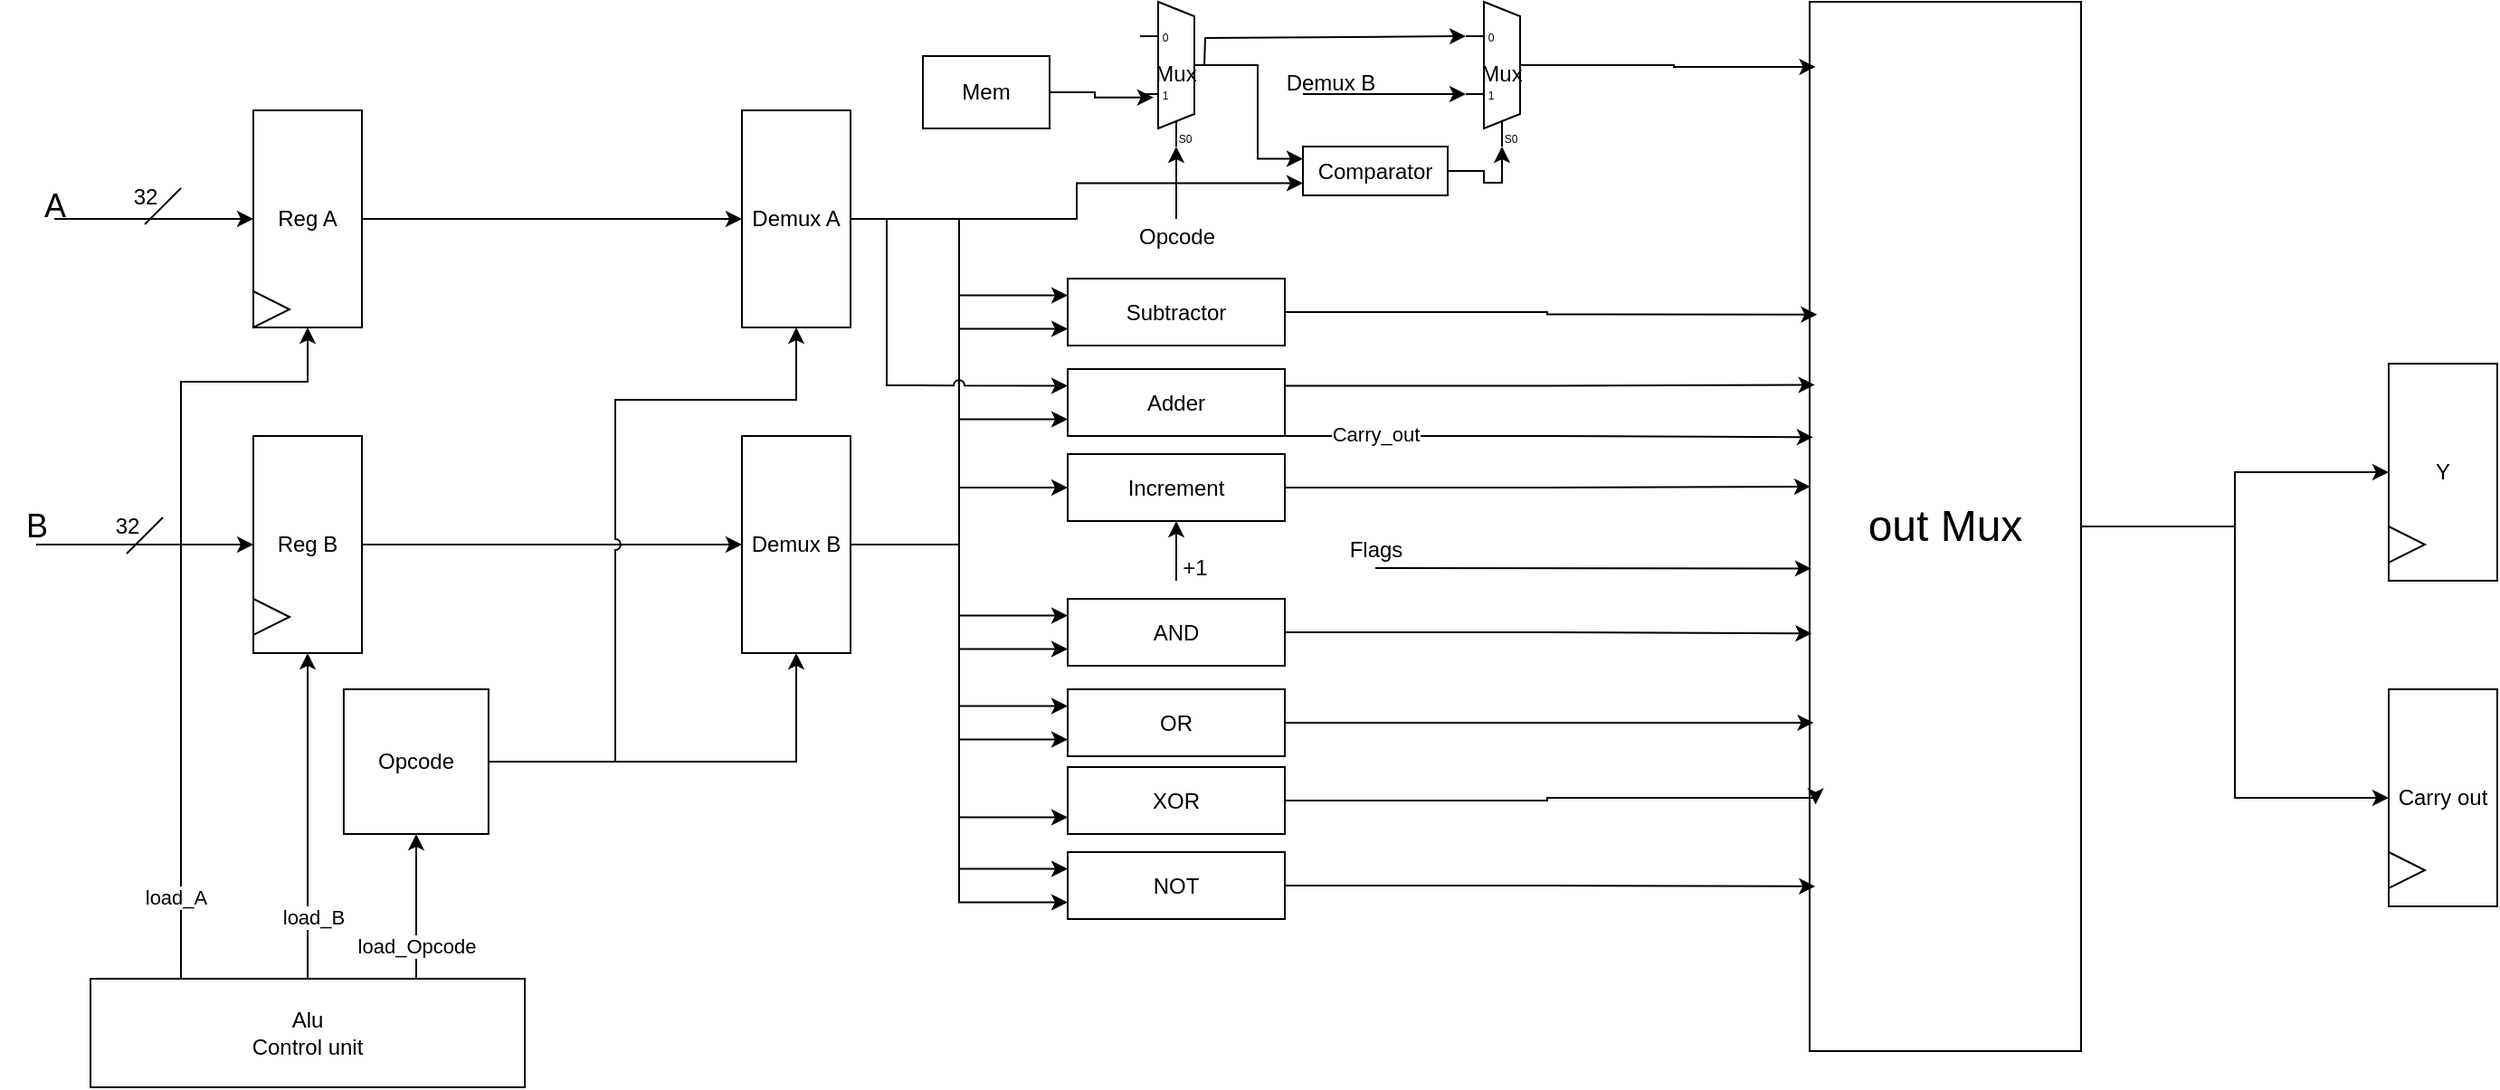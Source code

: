 <mxfile version="26.1.2">
  <diagram name="Page-1" id="53TEYDo6qviIUdf_4lef">
    <mxGraphModel dx="840" dy="459" grid="1" gridSize="10" guides="1" tooltips="1" connect="1" arrows="1" fold="1" page="1" pageScale="1" pageWidth="2336" pageHeight="1654" math="0" shadow="0">
      <root>
        <mxCell id="0" />
        <mxCell id="1" parent="0" />
        <mxCell id="QgVTkhxCrHXW8KOB9V6D-4" value="" style="group" vertex="1" connectable="0" parent="1">
          <mxGeometry x="240" y="90" width="60" height="120" as="geometry" />
        </mxCell>
        <mxCell id="QgVTkhxCrHXW8KOB9V6D-1" value="Reg A" style="rounded=0;whiteSpace=wrap;html=1;direction=south;movable=1;resizable=1;rotatable=1;deletable=1;editable=1;locked=0;connectable=1;container=0;" vertex="1" parent="QgVTkhxCrHXW8KOB9V6D-4">
          <mxGeometry y="-10" width="60" height="120" as="geometry" />
        </mxCell>
        <mxCell id="QgVTkhxCrHXW8KOB9V6D-2" value="" style="triangle;whiteSpace=wrap;html=1;movable=1;resizable=1;rotatable=1;deletable=1;editable=1;locked=0;connectable=1;container=0;" vertex="1" parent="QgVTkhxCrHXW8KOB9V6D-4">
          <mxGeometry y="90" width="20" height="20" as="geometry" />
        </mxCell>
        <mxCell id="QgVTkhxCrHXW8KOB9V6D-5" value="" style="group" vertex="1" connectable="0" parent="1">
          <mxGeometry x="240" y="260" width="60" height="120" as="geometry" />
        </mxCell>
        <mxCell id="QgVTkhxCrHXW8KOB9V6D-6" value="Reg B" style="rounded=0;whiteSpace=wrap;html=1;direction=south;movable=1;resizable=1;rotatable=1;deletable=1;editable=1;locked=0;connectable=1;container=0;" vertex="1" parent="QgVTkhxCrHXW8KOB9V6D-5">
          <mxGeometry width="60" height="120" as="geometry" />
        </mxCell>
        <mxCell id="QgVTkhxCrHXW8KOB9V6D-7" value="" style="triangle;whiteSpace=wrap;html=1;movable=1;resizable=1;rotatable=1;deletable=1;editable=1;locked=0;connectable=1;container=0;" vertex="1" parent="QgVTkhxCrHXW8KOB9V6D-5">
          <mxGeometry y="90" width="20" height="20" as="geometry" />
        </mxCell>
        <mxCell id="QgVTkhxCrHXW8KOB9V6D-14" style="edgeStyle=orthogonalEdgeStyle;rounded=0;orthogonalLoop=1;jettySize=auto;html=1;exitX=0.75;exitY=1;exitDx=0;exitDy=0;entryX=1;entryY=0.5;entryDx=0;entryDy=0;jumpStyle=arc;" edge="1" parent="1" target="QgVTkhxCrHXW8KOB9V6D-1">
          <mxGeometry relative="1" as="geometry">
            <mxPoint x="200" y="560" as="sourcePoint" />
            <mxPoint x="277.5" y="200" as="targetPoint" />
            <Array as="points">
              <mxPoint x="200" y="230" />
              <mxPoint x="270" y="230" />
            </Array>
          </mxGeometry>
        </mxCell>
        <mxCell id="QgVTkhxCrHXW8KOB9V6D-27" value="load_A" style="edgeLabel;html=1;align=center;verticalAlign=middle;resizable=0;points=[];" vertex="1" connectable="0" parent="QgVTkhxCrHXW8KOB9V6D-14">
          <mxGeometry x="-0.791" y="3" relative="1" as="geometry">
            <mxPoint as="offset" />
          </mxGeometry>
        </mxCell>
        <mxCell id="QgVTkhxCrHXW8KOB9V6D-23" style="edgeStyle=orthogonalEdgeStyle;rounded=0;orthogonalLoop=1;jettySize=auto;html=1;entryX=1;entryY=0.5;entryDx=0;entryDy=0;" edge="1" parent="1" source="QgVTkhxCrHXW8KOB9V6D-8" target="QgVTkhxCrHXW8KOB9V6D-6">
          <mxGeometry relative="1" as="geometry" />
        </mxCell>
        <mxCell id="QgVTkhxCrHXW8KOB9V6D-28" value="load_B" style="edgeLabel;html=1;align=center;verticalAlign=middle;resizable=0;points=[];" vertex="1" connectable="0" parent="QgVTkhxCrHXW8KOB9V6D-23">
          <mxGeometry x="-0.62" y="-3" relative="1" as="geometry">
            <mxPoint as="offset" />
          </mxGeometry>
        </mxCell>
        <mxCell id="QgVTkhxCrHXW8KOB9V6D-25" style="edgeStyle=orthogonalEdgeStyle;rounded=0;orthogonalLoop=1;jettySize=auto;html=1;exitX=0.25;exitY=1;exitDx=0;exitDy=0;" edge="1" parent="1" source="QgVTkhxCrHXW8KOB9V6D-8" target="QgVTkhxCrHXW8KOB9V6D-26">
          <mxGeometry relative="1" as="geometry">
            <mxPoint x="329.957" y="500" as="targetPoint" />
          </mxGeometry>
        </mxCell>
        <mxCell id="QgVTkhxCrHXW8KOB9V6D-29" value="load_Opcode" style="edgeLabel;html=1;align=center;verticalAlign=middle;resizable=0;points=[];" vertex="1" connectable="0" parent="QgVTkhxCrHXW8KOB9V6D-25">
          <mxGeometry x="-0.556" relative="1" as="geometry">
            <mxPoint as="offset" />
          </mxGeometry>
        </mxCell>
        <mxCell id="QgVTkhxCrHXW8KOB9V6D-8" value="&lt;div&gt;Alu&lt;/div&gt;Control unit" style="rounded=0;whiteSpace=wrap;html=1;direction=west;" vertex="1" parent="1">
          <mxGeometry x="150" y="560" width="240" height="60" as="geometry" />
        </mxCell>
        <mxCell id="QgVTkhxCrHXW8KOB9V6D-10" value="" style="endArrow=classic;html=1;rounded=0;" edge="1" parent="1">
          <mxGeometry width="50" height="50" relative="1" as="geometry">
            <mxPoint x="130" y="140" as="sourcePoint" />
            <mxPoint x="240" y="140" as="targetPoint" />
          </mxGeometry>
        </mxCell>
        <mxCell id="QgVTkhxCrHXW8KOB9V6D-11" value="&lt;font style=&quot;font-size: 18px;&quot;&gt;A&lt;/font&gt;" style="text;html=1;align=center;verticalAlign=middle;resizable=0;points=[];autosize=1;strokeColor=none;fillColor=none;" vertex="1" parent="1">
          <mxGeometry x="110" y="113" width="40" height="40" as="geometry" />
        </mxCell>
        <mxCell id="QgVTkhxCrHXW8KOB9V6D-12" value="" style="endArrow=classic;html=1;rounded=0;entryX=0.5;entryY=1;entryDx=0;entryDy=0;exitX=0.5;exitY=0.75;exitDx=0;exitDy=0;exitPerimeter=0;" edge="1" parent="1" source="QgVTkhxCrHXW8KOB9V6D-13" target="QgVTkhxCrHXW8KOB9V6D-6">
          <mxGeometry width="50" height="50" relative="1" as="geometry">
            <mxPoint x="150" y="320" as="sourcePoint" />
            <mxPoint x="230" y="410" as="targetPoint" />
          </mxGeometry>
        </mxCell>
        <mxCell id="QgVTkhxCrHXW8KOB9V6D-13" value="&lt;font style=&quot;font-size: 18px;&quot;&gt;B&lt;/font&gt;" style="text;html=1;align=center;verticalAlign=middle;resizable=0;points=[];autosize=1;strokeColor=none;fillColor=none;" vertex="1" parent="1">
          <mxGeometry x="100" y="290" width="40" height="40" as="geometry" />
        </mxCell>
        <mxCell id="QgVTkhxCrHXW8KOB9V6D-16" value="" style="endArrow=none;html=1;rounded=0;" edge="1" parent="1">
          <mxGeometry width="50" height="50" relative="1" as="geometry">
            <mxPoint x="200" y="123" as="sourcePoint" />
            <mxPoint x="180" y="143" as="targetPoint" />
          </mxGeometry>
        </mxCell>
        <mxCell id="QgVTkhxCrHXW8KOB9V6D-17" value="32" style="text;html=1;align=center;verticalAlign=middle;resizable=0;points=[];autosize=1;strokeColor=none;fillColor=none;" vertex="1" parent="1">
          <mxGeometry x="160" y="113" width="40" height="30" as="geometry" />
        </mxCell>
        <mxCell id="QgVTkhxCrHXW8KOB9V6D-18" value="" style="endArrow=none;html=1;rounded=0;" edge="1" parent="1">
          <mxGeometry width="50" height="50" relative="1" as="geometry">
            <mxPoint x="190" y="305" as="sourcePoint" />
            <mxPoint x="170" y="325" as="targetPoint" />
          </mxGeometry>
        </mxCell>
        <mxCell id="QgVTkhxCrHXW8KOB9V6D-19" value="32" style="text;html=1;align=center;verticalAlign=middle;resizable=0;points=[];autosize=1;strokeColor=none;fillColor=none;" vertex="1" parent="1">
          <mxGeometry x="150" y="295" width="40" height="30" as="geometry" />
        </mxCell>
        <mxCell id="QgVTkhxCrHXW8KOB9V6D-38" style="edgeStyle=orthogonalEdgeStyle;rounded=0;orthogonalLoop=1;jettySize=auto;html=1;entryX=1;entryY=0.5;entryDx=0;entryDy=0;" edge="1" parent="1" source="QgVTkhxCrHXW8KOB9V6D-26" target="QgVTkhxCrHXW8KOB9V6D-34">
          <mxGeometry relative="1" as="geometry">
            <Array as="points">
              <mxPoint x="540" y="440" />
            </Array>
          </mxGeometry>
        </mxCell>
        <mxCell id="QgVTkhxCrHXW8KOB9V6D-26" value="Opcode" style="whiteSpace=wrap;html=1;aspect=fixed;" vertex="1" parent="1">
          <mxGeometry x="289.957" y="400" width="80" height="80" as="geometry" />
        </mxCell>
        <mxCell id="QgVTkhxCrHXW8KOB9V6D-47" style="edgeStyle=orthogonalEdgeStyle;rounded=0;orthogonalLoop=1;jettySize=auto;html=1;entryX=0;entryY=0.25;entryDx=0;entryDy=0;" edge="1" parent="1" source="QgVTkhxCrHXW8KOB9V6D-32" target="QgVTkhxCrHXW8KOB9V6D-40">
          <mxGeometry relative="1" as="geometry" />
        </mxCell>
        <mxCell id="QgVTkhxCrHXW8KOB9V6D-57" style="edgeStyle=orthogonalEdgeStyle;rounded=0;orthogonalLoop=1;jettySize=auto;html=1;entryX=0;entryY=0.25;entryDx=0;entryDy=0;" edge="1" parent="1" source="QgVTkhxCrHXW8KOB9V6D-32" target="QgVTkhxCrHXW8KOB9V6D-43">
          <mxGeometry relative="1" as="geometry" />
        </mxCell>
        <mxCell id="QgVTkhxCrHXW8KOB9V6D-59" style="edgeStyle=orthogonalEdgeStyle;rounded=0;orthogonalLoop=1;jettySize=auto;html=1;entryX=0;entryY=0.25;entryDx=0;entryDy=0;" edge="1" parent="1" source="QgVTkhxCrHXW8KOB9V6D-32" target="QgVTkhxCrHXW8KOB9V6D-44">
          <mxGeometry relative="1" as="geometry" />
        </mxCell>
        <mxCell id="QgVTkhxCrHXW8KOB9V6D-63" style="edgeStyle=orthogonalEdgeStyle;rounded=0;orthogonalLoop=1;jettySize=auto;html=1;entryX=0;entryY=0.25;entryDx=0;entryDy=0;" edge="1" parent="1" source="QgVTkhxCrHXW8KOB9V6D-32" target="QgVTkhxCrHXW8KOB9V6D-46">
          <mxGeometry relative="1" as="geometry" />
        </mxCell>
        <mxCell id="QgVTkhxCrHXW8KOB9V6D-72" style="edgeStyle=orthogonalEdgeStyle;rounded=0;orthogonalLoop=1;jettySize=auto;html=1;entryX=0;entryY=0.75;entryDx=0;entryDy=0;" edge="1" parent="1" source="QgVTkhxCrHXW8KOB9V6D-32" target="QgVTkhxCrHXW8KOB9V6D-70">
          <mxGeometry relative="1" as="geometry" />
        </mxCell>
        <mxCell id="QgVTkhxCrHXW8KOB9V6D-32" value="Demux A" style="rounded=0;whiteSpace=wrap;html=1;direction=south;" vertex="1" parent="1">
          <mxGeometry x="510" y="80" width="60" height="120" as="geometry" />
        </mxCell>
        <mxCell id="QgVTkhxCrHXW8KOB9V6D-33" style="edgeStyle=orthogonalEdgeStyle;rounded=0;orthogonalLoop=1;jettySize=auto;html=1;entryX=0.5;entryY=1;entryDx=0;entryDy=0;" edge="1" parent="1" source="QgVTkhxCrHXW8KOB9V6D-1" target="QgVTkhxCrHXW8KOB9V6D-32">
          <mxGeometry relative="1" as="geometry" />
        </mxCell>
        <mxCell id="QgVTkhxCrHXW8KOB9V6D-48" style="edgeStyle=orthogonalEdgeStyle;rounded=0;orthogonalLoop=1;jettySize=auto;html=1;entryX=0;entryY=0.75;entryDx=0;entryDy=0;" edge="1" parent="1" source="QgVTkhxCrHXW8KOB9V6D-34" target="QgVTkhxCrHXW8KOB9V6D-40">
          <mxGeometry relative="1" as="geometry">
            <mxPoint x="640" y="230" as="targetPoint" />
          </mxGeometry>
        </mxCell>
        <mxCell id="QgVTkhxCrHXW8KOB9V6D-53" style="edgeStyle=orthogonalEdgeStyle;rounded=0;orthogonalLoop=1;jettySize=auto;html=1;entryX=0;entryY=0.75;entryDx=0;entryDy=0;" edge="1" parent="1" source="QgVTkhxCrHXW8KOB9V6D-34" target="QgVTkhxCrHXW8KOB9V6D-41">
          <mxGeometry relative="1" as="geometry" />
        </mxCell>
        <mxCell id="QgVTkhxCrHXW8KOB9V6D-54" style="edgeStyle=orthogonalEdgeStyle;rounded=0;orthogonalLoop=1;jettySize=auto;html=1;entryX=0;entryY=0.5;entryDx=0;entryDy=0;" edge="1" parent="1" source="QgVTkhxCrHXW8KOB9V6D-34" target="QgVTkhxCrHXW8KOB9V6D-42">
          <mxGeometry relative="1" as="geometry" />
        </mxCell>
        <mxCell id="QgVTkhxCrHXW8KOB9V6D-58" style="edgeStyle=orthogonalEdgeStyle;rounded=0;orthogonalLoop=1;jettySize=auto;html=1;entryX=0;entryY=0.75;entryDx=0;entryDy=0;" edge="1" parent="1" source="QgVTkhxCrHXW8KOB9V6D-34" target="QgVTkhxCrHXW8KOB9V6D-43">
          <mxGeometry relative="1" as="geometry" />
        </mxCell>
        <mxCell id="QgVTkhxCrHXW8KOB9V6D-60" style="edgeStyle=orthogonalEdgeStyle;rounded=0;orthogonalLoop=1;jettySize=auto;html=1;entryX=0;entryY=0.75;entryDx=0;entryDy=0;" edge="1" parent="1" source="QgVTkhxCrHXW8KOB9V6D-34" target="QgVTkhxCrHXW8KOB9V6D-44">
          <mxGeometry relative="1" as="geometry" />
        </mxCell>
        <mxCell id="QgVTkhxCrHXW8KOB9V6D-62" style="edgeStyle=orthogonalEdgeStyle;rounded=0;orthogonalLoop=1;jettySize=auto;html=1;entryX=0;entryY=0.75;entryDx=0;entryDy=0;" edge="1" parent="1" source="QgVTkhxCrHXW8KOB9V6D-34" target="QgVTkhxCrHXW8KOB9V6D-45">
          <mxGeometry relative="1" as="geometry" />
        </mxCell>
        <mxCell id="QgVTkhxCrHXW8KOB9V6D-64" style="edgeStyle=orthogonalEdgeStyle;rounded=0;orthogonalLoop=1;jettySize=auto;html=1;entryX=0;entryY=0.75;entryDx=0;entryDy=0;" edge="1" parent="1" source="QgVTkhxCrHXW8KOB9V6D-34" target="QgVTkhxCrHXW8KOB9V6D-46">
          <mxGeometry relative="1" as="geometry" />
        </mxCell>
        <mxCell id="QgVTkhxCrHXW8KOB9V6D-34" value="Demux B" style="rounded=0;whiteSpace=wrap;html=1;direction=south;" vertex="1" parent="1">
          <mxGeometry x="510" y="260" width="60" height="120" as="geometry" />
        </mxCell>
        <mxCell id="QgVTkhxCrHXW8KOB9V6D-35" style="edgeStyle=orthogonalEdgeStyle;rounded=0;orthogonalLoop=1;jettySize=auto;html=1;entryX=0.5;entryY=1;entryDx=0;entryDy=0;" edge="1" parent="1" source="QgVTkhxCrHXW8KOB9V6D-6" target="QgVTkhxCrHXW8KOB9V6D-34">
          <mxGeometry relative="1" as="geometry" />
        </mxCell>
        <mxCell id="QgVTkhxCrHXW8KOB9V6D-39" value="" style="endArrow=classic;html=1;rounded=0;entryX=1;entryY=0.5;entryDx=0;entryDy=0;jumpStyle=arc;" edge="1" parent="1" target="QgVTkhxCrHXW8KOB9V6D-32">
          <mxGeometry width="50" height="50" relative="1" as="geometry">
            <mxPoint x="440" y="440" as="sourcePoint" />
            <mxPoint x="530" y="200" as="targetPoint" />
            <Array as="points">
              <mxPoint x="440" y="240" />
              <mxPoint x="540" y="240" />
            </Array>
          </mxGeometry>
        </mxCell>
        <mxCell id="QgVTkhxCrHXW8KOB9V6D-40" value="Subtractor" style="rounded=0;whiteSpace=wrap;html=1;" vertex="1" parent="1">
          <mxGeometry x="690" y="173" width="120" height="37" as="geometry" />
        </mxCell>
        <mxCell id="QgVTkhxCrHXW8KOB9V6D-41" value="Adder&lt;span style=&quot;color: rgba(0, 0, 0, 0); font-family: monospace; font-size: 0px; text-align: start; text-wrap-mode: nowrap;&quot;&gt;%3CmxGraphModel%3E%3Croot%3E%3CmxCell%20id%3D%220%22%2F%3E%3CmxCell%20id%3D%221%22%20parent%3D%220%22%2F%3E%3CmxCell%20id%3D%222%22%20value%3D%22Subtractor%22%20style%3D%22rounded%3D0%3BwhiteSpace%3Dwrap%3Bhtml%3D1%3B%22%20vertex%3D%221%22%20parent%3D%221%22%3E%3CmxGeometry%20x%3D%22690%22%20y%3D%22113%22%20width%3D%22120%22%20height%3D%2237%22%20as%3D%22geometry%22%2F%3E%3C%2FmxCell%3E%3C%2Froot%3E%3C%2FmxGraphModel%3E&lt;/span&gt;" style="rounded=0;whiteSpace=wrap;html=1;" vertex="1" parent="1">
          <mxGeometry x="690" y="223" width="120" height="37" as="geometry" />
        </mxCell>
        <mxCell id="QgVTkhxCrHXW8KOB9V6D-42" value="Increment" style="rounded=0;whiteSpace=wrap;html=1;" vertex="1" parent="1">
          <mxGeometry x="690" y="270" width="120" height="37" as="geometry" />
        </mxCell>
        <mxCell id="QgVTkhxCrHXW8KOB9V6D-43" value="AND&lt;span style=&quot;color: rgba(0, 0, 0, 0); font-family: monospace; font-size: 0px; text-align: start; text-wrap-mode: nowrap;&quot;&gt;%3CmxGraphModel%3E%3Croot%3E%3CmxCell%20id%3D%220%22%2F%3E%3CmxCell%20id%3D%221%22%20parent%3D%220%22%2F%3E%3CmxCell%20id%3D%222%22%20value%3D%22Subtractor%22%20style%3D%22rounded%3D0%3BwhiteSpace%3Dwrap%3Bhtml%3D1%3B%22%20vertex%3D%221%22%20parent%3D%221%22%3E%3CmxGeometry%20x%3D%22690%22%20y%3D%22113%22%20width%3D%22120%22%20height%3D%2237%22%20as%3D%22geometry%22%2F%3E%3C%2FmxCell%3E%3C%2Froot%3E%3C%2FmxGraphModel%3E&lt;/span&gt;" style="rounded=0;whiteSpace=wrap;html=1;" vertex="1" parent="1">
          <mxGeometry x="690" y="350" width="120" height="37" as="geometry" />
        </mxCell>
        <mxCell id="QgVTkhxCrHXW8KOB9V6D-44" value="OR" style="rounded=0;whiteSpace=wrap;html=1;" vertex="1" parent="1">
          <mxGeometry x="690" y="400" width="120" height="37" as="geometry" />
        </mxCell>
        <mxCell id="QgVTkhxCrHXW8KOB9V6D-45" value="XOR" style="rounded=0;whiteSpace=wrap;html=1;" vertex="1" parent="1">
          <mxGeometry x="690" y="443" width="120" height="37" as="geometry" />
        </mxCell>
        <mxCell id="QgVTkhxCrHXW8KOB9V6D-46" value="NOT" style="rounded=0;whiteSpace=wrap;html=1;" vertex="1" parent="1">
          <mxGeometry x="690" y="490" width="120" height="37" as="geometry" />
        </mxCell>
        <mxCell id="QgVTkhxCrHXW8KOB9V6D-49" value="" style="endArrow=classic;html=1;rounded=0;entryX=0;entryY=0.25;entryDx=0;entryDy=0;jumpStyle=arc;" edge="1" parent="1" target="QgVTkhxCrHXW8KOB9V6D-41">
          <mxGeometry width="50" height="50" relative="1" as="geometry">
            <mxPoint x="590" y="140" as="sourcePoint" />
            <mxPoint x="955" y="360" as="targetPoint" />
            <Array as="points">
              <mxPoint x="590" y="232" />
            </Array>
          </mxGeometry>
        </mxCell>
        <mxCell id="QgVTkhxCrHXW8KOB9V6D-50" value="" style="endArrow=classic;html=1;rounded=0;entryX=0.5;entryY=1;entryDx=0;entryDy=0;" edge="1" parent="1" target="QgVTkhxCrHXW8KOB9V6D-42">
          <mxGeometry width="50" height="50" relative="1" as="geometry">
            <mxPoint x="750" y="340" as="sourcePoint" />
            <mxPoint x="815" y="250" as="targetPoint" />
          </mxGeometry>
        </mxCell>
        <mxCell id="QgVTkhxCrHXW8KOB9V6D-51" value="+1" style="text;html=1;align=center;verticalAlign=middle;resizable=0;points=[];autosize=1;strokeColor=none;fillColor=none;" vertex="1" parent="1">
          <mxGeometry x="740" y="318" width="40" height="30" as="geometry" />
        </mxCell>
        <mxCell id="QgVTkhxCrHXW8KOB9V6D-65" value="Mem" style="rounded=0;whiteSpace=wrap;html=1;" vertex="1" parent="1">
          <mxGeometry x="610" y="50" width="70" height="40" as="geometry" />
        </mxCell>
        <mxCell id="QgVTkhxCrHXW8KOB9V6D-71" style="edgeStyle=orthogonalEdgeStyle;rounded=0;orthogonalLoop=1;jettySize=auto;html=1;entryX=0;entryY=0.25;entryDx=0;entryDy=0;exitX=1;exitY=0.5;exitDx=0;exitDy=-5;exitPerimeter=0;" edge="1" parent="1" source="QgVTkhxCrHXW8KOB9V6D-66" target="QgVTkhxCrHXW8KOB9V6D-70">
          <mxGeometry relative="1" as="geometry" />
        </mxCell>
        <mxCell id="QgVTkhxCrHXW8KOB9V6D-66" value="Mux" style="shadow=0;dashed=0;align=center;html=1;strokeWidth=1;shape=mxgraph.electrical.abstract.mux2;whiteSpace=wrap;" vertex="1" parent="1">
          <mxGeometry x="730" y="20" width="40" height="80" as="geometry" />
        </mxCell>
        <mxCell id="QgVTkhxCrHXW8KOB9V6D-67" style="edgeStyle=orthogonalEdgeStyle;rounded=0;orthogonalLoop=1;jettySize=auto;html=1;entryX=0.186;entryY=0.661;entryDx=0;entryDy=0;entryPerimeter=0;" edge="1" parent="1" source="QgVTkhxCrHXW8KOB9V6D-65" target="QgVTkhxCrHXW8KOB9V6D-66">
          <mxGeometry relative="1" as="geometry" />
        </mxCell>
        <mxCell id="QgVTkhxCrHXW8KOB9V6D-68" value="" style="endArrow=classic;html=1;rounded=0;entryX=0.25;entryY=1;entryDx=10;entryDy=0;entryPerimeter=0;" edge="1" parent="1" target="QgVTkhxCrHXW8KOB9V6D-66">
          <mxGeometry width="50" height="50" relative="1" as="geometry">
            <mxPoint x="750" y="140" as="sourcePoint" />
            <mxPoint x="785" y="120" as="targetPoint" />
          </mxGeometry>
        </mxCell>
        <mxCell id="QgVTkhxCrHXW8KOB9V6D-69" value="Opcode" style="text;html=1;align=center;verticalAlign=middle;resizable=0;points=[];autosize=1;strokeColor=none;fillColor=none;" vertex="1" parent="1">
          <mxGeometry x="715" y="135" width="70" height="30" as="geometry" />
        </mxCell>
        <mxCell id="QgVTkhxCrHXW8KOB9V6D-70" value="Comparator" style="rounded=0;whiteSpace=wrap;html=1;" vertex="1" parent="1">
          <mxGeometry x="820" y="100" width="80" height="27" as="geometry" />
        </mxCell>
        <mxCell id="QgVTkhxCrHXW8KOB9V6D-73" value="Mux" style="shadow=0;dashed=0;align=center;html=1;strokeWidth=1;shape=mxgraph.electrical.abstract.mux2;whiteSpace=wrap;" vertex="1" parent="1">
          <mxGeometry x="910" y="20" width="40" height="80" as="geometry" />
        </mxCell>
        <mxCell id="QgVTkhxCrHXW8KOB9V6D-74" style="edgeStyle=orthogonalEdgeStyle;rounded=0;orthogonalLoop=1;jettySize=auto;html=1;entryX=0.25;entryY=1;entryDx=10;entryDy=0;entryPerimeter=0;" edge="1" parent="1" source="QgVTkhxCrHXW8KOB9V6D-70" target="QgVTkhxCrHXW8KOB9V6D-73">
          <mxGeometry relative="1" as="geometry" />
        </mxCell>
        <mxCell id="QgVTkhxCrHXW8KOB9V6D-78" value="" style="endArrow=classic;html=1;rounded=0;entryX=0;entryY=0.2;entryDx=0;entryDy=3;entryPerimeter=0;exitX=0.888;exitY=0.437;exitDx=0;exitDy=0;exitPerimeter=0;" edge="1" parent="1" source="QgVTkhxCrHXW8KOB9V6D-66" target="QgVTkhxCrHXW8KOB9V6D-73">
          <mxGeometry width="50" height="50" relative="1" as="geometry">
            <mxPoint x="760" y="110" as="sourcePoint" />
            <mxPoint x="955" y="110" as="targetPoint" />
            <Array as="points">
              <mxPoint x="766" y="40" />
            </Array>
          </mxGeometry>
        </mxCell>
        <mxCell id="QgVTkhxCrHXW8KOB9V6D-80" value="" style="endArrow=classic;html=1;rounded=0;entryX=0;entryY=0.6;entryDx=0;entryDy=3;entryPerimeter=0;" edge="1" parent="1" target="QgVTkhxCrHXW8KOB9V6D-73">
          <mxGeometry width="50" height="50" relative="1" as="geometry">
            <mxPoint x="820" y="71" as="sourcePoint" />
            <mxPoint x="855" y="120" as="targetPoint" />
          </mxGeometry>
        </mxCell>
        <mxCell id="QgVTkhxCrHXW8KOB9V6D-81" value="Demux B" style="text;html=1;align=center;verticalAlign=middle;resizable=0;points=[];autosize=1;strokeColor=none;fillColor=none;" vertex="1" parent="1">
          <mxGeometry x="800" y="50" width="70" height="30" as="geometry" />
        </mxCell>
        <mxCell id="QgVTkhxCrHXW8KOB9V6D-99" style="edgeStyle=orthogonalEdgeStyle;rounded=0;orthogonalLoop=1;jettySize=auto;html=1;entryX=0.5;entryY=1;entryDx=0;entryDy=0;" edge="1" parent="1" source="QgVTkhxCrHXW8KOB9V6D-82" target="QgVTkhxCrHXW8KOB9V6D-97">
          <mxGeometry relative="1" as="geometry" />
        </mxCell>
        <mxCell id="QgVTkhxCrHXW8KOB9V6D-130" style="edgeStyle=orthogonalEdgeStyle;rounded=0;orthogonalLoop=1;jettySize=auto;html=1;entryX=0.5;entryY=1;entryDx=0;entryDy=0;" edge="1" parent="1" source="QgVTkhxCrHXW8KOB9V6D-82" target="QgVTkhxCrHXW8KOB9V6D-128">
          <mxGeometry relative="1" as="geometry" />
        </mxCell>
        <mxCell id="QgVTkhxCrHXW8KOB9V6D-82" value="&lt;font style=&quot;font-size: 24px;&quot;&gt;out Mux&lt;/font&gt;" style="rounded=0;whiteSpace=wrap;html=1;direction=south;" vertex="1" parent="1">
          <mxGeometry x="1100" y="20" width="150" height="580" as="geometry" />
        </mxCell>
        <mxCell id="QgVTkhxCrHXW8KOB9V6D-83" style="edgeStyle=orthogonalEdgeStyle;rounded=0;orthogonalLoop=1;jettySize=auto;html=1;entryX=0.062;entryY=0.978;entryDx=0;entryDy=0;entryPerimeter=0;exitX=1;exitY=0.5;exitDx=0;exitDy=-5;exitPerimeter=0;" edge="1" parent="1" source="QgVTkhxCrHXW8KOB9V6D-73" target="QgVTkhxCrHXW8KOB9V6D-82">
          <mxGeometry relative="1" as="geometry" />
        </mxCell>
        <mxCell id="QgVTkhxCrHXW8KOB9V6D-84" style="edgeStyle=orthogonalEdgeStyle;rounded=0;orthogonalLoop=1;jettySize=auto;html=1;entryX=0.298;entryY=0.972;entryDx=0;entryDy=0;entryPerimeter=0;" edge="1" parent="1" source="QgVTkhxCrHXW8KOB9V6D-40" target="QgVTkhxCrHXW8KOB9V6D-82">
          <mxGeometry relative="1" as="geometry" />
        </mxCell>
        <mxCell id="QgVTkhxCrHXW8KOB9V6D-85" style="edgeStyle=orthogonalEdgeStyle;rounded=0;orthogonalLoop=1;jettySize=auto;html=1;exitX=1;exitY=0.25;exitDx=0;exitDy=0;entryX=0.365;entryY=0.981;entryDx=0;entryDy=0;entryPerimeter=0;" edge="1" parent="1" source="QgVTkhxCrHXW8KOB9V6D-41" target="QgVTkhxCrHXW8KOB9V6D-82">
          <mxGeometry relative="1" as="geometry" />
        </mxCell>
        <mxCell id="QgVTkhxCrHXW8KOB9V6D-87" style="edgeStyle=orthogonalEdgeStyle;rounded=0;orthogonalLoop=1;jettySize=auto;html=1;exitX=1;exitY=1;exitDx=0;exitDy=0;entryX=0.415;entryY=0.987;entryDx=0;entryDy=0;entryPerimeter=0;" edge="1" parent="1" source="QgVTkhxCrHXW8KOB9V6D-41" target="QgVTkhxCrHXW8KOB9V6D-82">
          <mxGeometry relative="1" as="geometry">
            <Array as="points">
              <mxPoint x="955" y="260" />
            </Array>
          </mxGeometry>
        </mxCell>
        <mxCell id="QgVTkhxCrHXW8KOB9V6D-88" value="Carry_out" style="edgeLabel;html=1;align=center;verticalAlign=middle;resizable=0;points=[];" vertex="1" connectable="0" parent="QgVTkhxCrHXW8KOB9V6D-87">
          <mxGeometry x="-0.836" y="1" relative="1" as="geometry">
            <mxPoint x="26" as="offset" />
          </mxGeometry>
        </mxCell>
        <mxCell id="QgVTkhxCrHXW8KOB9V6D-89" style="edgeStyle=orthogonalEdgeStyle;rounded=0;orthogonalLoop=1;jettySize=auto;html=1;entryX=0.462;entryY=0.997;entryDx=0;entryDy=0;entryPerimeter=0;" edge="1" parent="1" source="QgVTkhxCrHXW8KOB9V6D-42" target="QgVTkhxCrHXW8KOB9V6D-82">
          <mxGeometry relative="1" as="geometry" />
        </mxCell>
        <mxCell id="QgVTkhxCrHXW8KOB9V6D-90" style="edgeStyle=orthogonalEdgeStyle;rounded=0;orthogonalLoop=1;jettySize=auto;html=1;exitX=1;exitY=0.5;exitDx=0;exitDy=0;entryX=0.602;entryY=0.992;entryDx=0;entryDy=0;entryPerimeter=0;" edge="1" parent="1" source="QgVTkhxCrHXW8KOB9V6D-43" target="QgVTkhxCrHXW8KOB9V6D-82">
          <mxGeometry relative="1" as="geometry" />
        </mxCell>
        <mxCell id="QgVTkhxCrHXW8KOB9V6D-91" style="edgeStyle=orthogonalEdgeStyle;rounded=0;orthogonalLoop=1;jettySize=auto;html=1;entryX=0.687;entryY=0.985;entryDx=0;entryDy=0;entryPerimeter=0;" edge="1" parent="1" source="QgVTkhxCrHXW8KOB9V6D-44" target="QgVTkhxCrHXW8KOB9V6D-82">
          <mxGeometry relative="1" as="geometry" />
        </mxCell>
        <mxCell id="QgVTkhxCrHXW8KOB9V6D-92" style="edgeStyle=orthogonalEdgeStyle;rounded=0;orthogonalLoop=1;jettySize=auto;html=1;entryX=0.765;entryY=0.978;entryDx=0;entryDy=0;entryPerimeter=0;" edge="1" parent="1" source="QgVTkhxCrHXW8KOB9V6D-45" target="QgVTkhxCrHXW8KOB9V6D-82">
          <mxGeometry relative="1" as="geometry">
            <Array as="points">
              <mxPoint x="955" y="462" />
              <mxPoint x="955" y="460" />
              <mxPoint x="1103" y="460" />
            </Array>
          </mxGeometry>
        </mxCell>
        <mxCell id="QgVTkhxCrHXW8KOB9V6D-93" style="edgeStyle=orthogonalEdgeStyle;rounded=0;orthogonalLoop=1;jettySize=auto;html=1;entryX=0.843;entryY=0.979;entryDx=0;entryDy=0;entryPerimeter=0;" edge="1" parent="1" source="QgVTkhxCrHXW8KOB9V6D-46" target="QgVTkhxCrHXW8KOB9V6D-82">
          <mxGeometry relative="1" as="geometry" />
        </mxCell>
        <mxCell id="QgVTkhxCrHXW8KOB9V6D-94" value="" style="endArrow=classic;html=1;rounded=0;entryX=0.54;entryY=0.994;entryDx=0;entryDy=0;entryPerimeter=0;" edge="1" parent="1" target="QgVTkhxCrHXW8KOB9V6D-82">
          <mxGeometry width="50" height="50" relative="1" as="geometry">
            <mxPoint x="860" y="333" as="sourcePoint" />
            <mxPoint x="1045" y="330" as="targetPoint" />
          </mxGeometry>
        </mxCell>
        <mxCell id="QgVTkhxCrHXW8KOB9V6D-95" value="Flags" style="text;html=1;align=center;verticalAlign=middle;resizable=0;points=[];autosize=1;strokeColor=none;fillColor=none;" vertex="1" parent="1">
          <mxGeometry x="835" y="308" width="50" height="30" as="geometry" />
        </mxCell>
        <mxCell id="QgVTkhxCrHXW8KOB9V6D-96" value="" style="group" vertex="1" connectable="0" parent="1">
          <mxGeometry x="1420" y="220" width="60" height="120" as="geometry" />
        </mxCell>
        <mxCell id="QgVTkhxCrHXW8KOB9V6D-97" value="Y" style="rounded=0;whiteSpace=wrap;html=1;direction=south;movable=1;resizable=1;rotatable=1;deletable=1;editable=1;locked=0;connectable=1;container=0;" vertex="1" parent="QgVTkhxCrHXW8KOB9V6D-96">
          <mxGeometry width="60" height="120" as="geometry" />
        </mxCell>
        <mxCell id="QgVTkhxCrHXW8KOB9V6D-98" value="" style="triangle;whiteSpace=wrap;html=1;movable=1;resizable=1;rotatable=1;deletable=1;editable=1;locked=0;connectable=1;container=0;" vertex="1" parent="QgVTkhxCrHXW8KOB9V6D-96">
          <mxGeometry y="90" width="20" height="20" as="geometry" />
        </mxCell>
        <mxCell id="QgVTkhxCrHXW8KOB9V6D-127" value="" style="group" vertex="1" connectable="0" parent="1">
          <mxGeometry x="1420" y="400" width="60" height="120" as="geometry" />
        </mxCell>
        <mxCell id="QgVTkhxCrHXW8KOB9V6D-128" value="Carry out" style="rounded=0;whiteSpace=wrap;html=1;direction=south;movable=1;resizable=1;rotatable=1;deletable=1;editable=1;locked=0;connectable=1;container=0;" vertex="1" parent="QgVTkhxCrHXW8KOB9V6D-127">
          <mxGeometry width="60" height="120" as="geometry" />
        </mxCell>
        <mxCell id="QgVTkhxCrHXW8KOB9V6D-129" value="" style="triangle;whiteSpace=wrap;html=1;movable=1;resizable=1;rotatable=1;deletable=1;editable=1;locked=0;connectable=1;container=0;" vertex="1" parent="QgVTkhxCrHXW8KOB9V6D-127">
          <mxGeometry y="90" width="20" height="20" as="geometry" />
        </mxCell>
      </root>
    </mxGraphModel>
  </diagram>
</mxfile>

